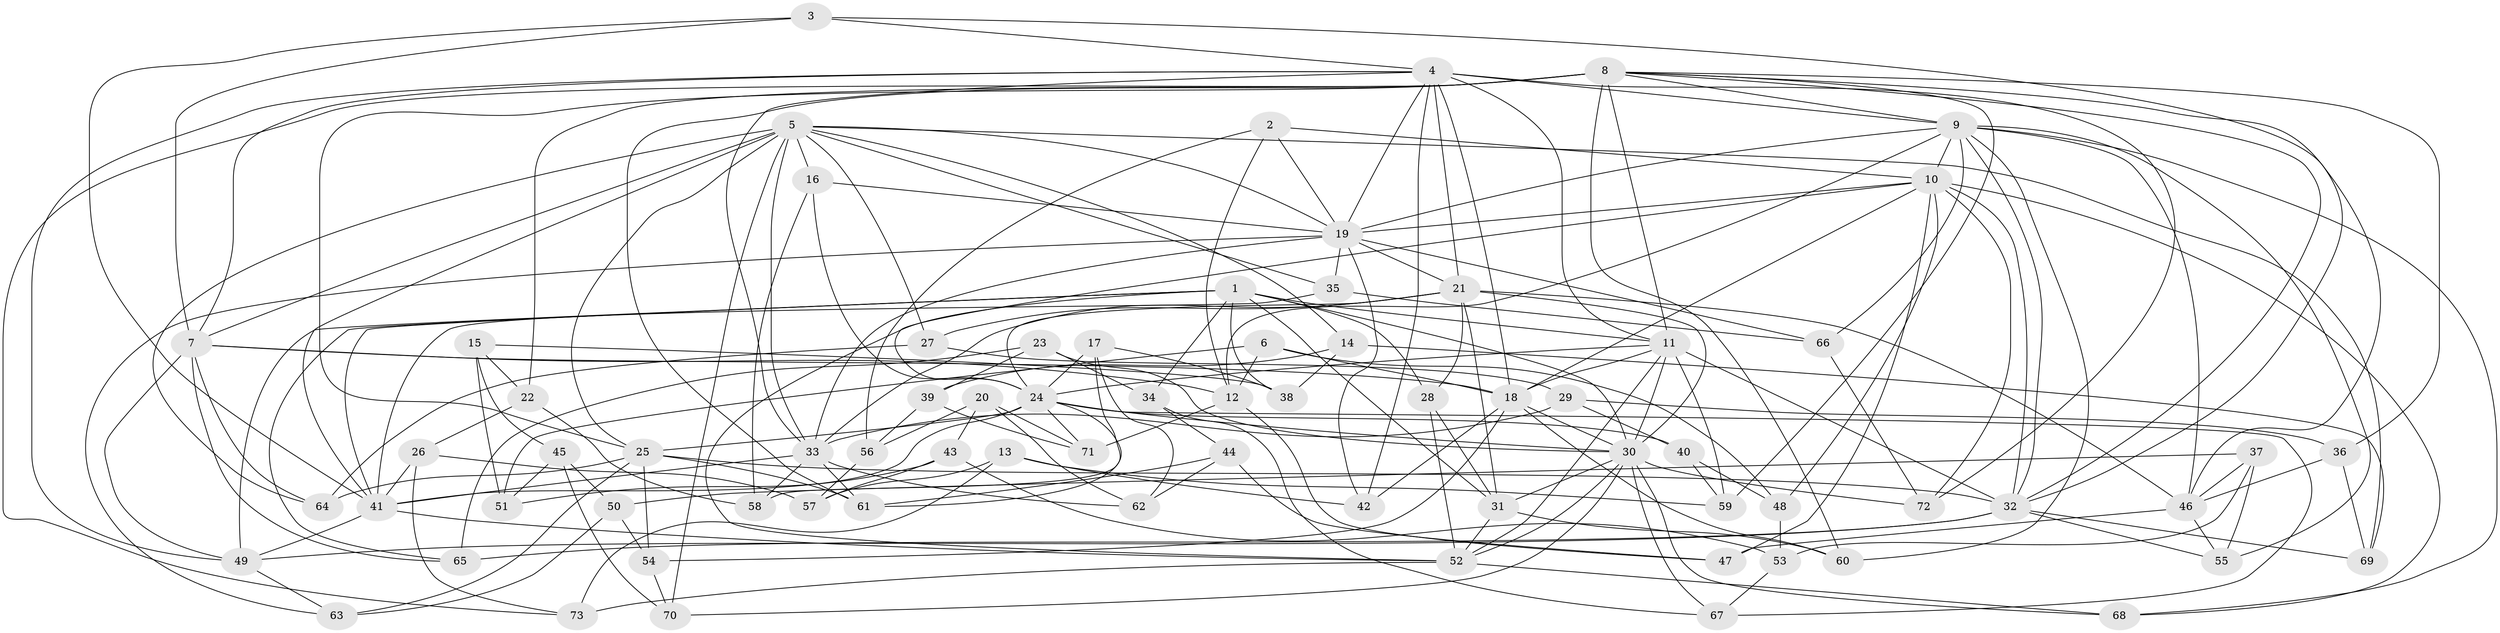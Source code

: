 // original degree distribution, {4: 1.0}
// Generated by graph-tools (version 1.1) at 2025/38/03/09/25 02:38:08]
// undirected, 73 vertices, 205 edges
graph export_dot {
graph [start="1"]
  node [color=gray90,style=filled];
  1;
  2;
  3;
  4;
  5;
  6;
  7;
  8;
  9;
  10;
  11;
  12;
  13;
  14;
  15;
  16;
  17;
  18;
  19;
  20;
  21;
  22;
  23;
  24;
  25;
  26;
  27;
  28;
  29;
  30;
  31;
  32;
  33;
  34;
  35;
  36;
  37;
  38;
  39;
  40;
  41;
  42;
  43;
  44;
  45;
  46;
  47;
  48;
  49;
  50;
  51;
  52;
  53;
  54;
  55;
  56;
  57;
  58;
  59;
  60;
  61;
  62;
  63;
  64;
  65;
  66;
  67;
  68;
  69;
  70;
  71;
  72;
  73;
  1 -- 11 [weight=1.0];
  1 -- 28 [weight=1.0];
  1 -- 30 [weight=1.0];
  1 -- 31 [weight=1.0];
  1 -- 34 [weight=1.0];
  1 -- 38 [weight=1.0];
  1 -- 41 [weight=2.0];
  1 -- 49 [weight=2.0];
  1 -- 52 [weight=1.0];
  1 -- 65 [weight=1.0];
  2 -- 10 [weight=1.0];
  2 -- 12 [weight=1.0];
  2 -- 19 [weight=1.0];
  2 -- 56 [weight=1.0];
  3 -- 4 [weight=1.0];
  3 -- 7 [weight=1.0];
  3 -- 32 [weight=1.0];
  3 -- 41 [weight=1.0];
  4 -- 7 [weight=1.0];
  4 -- 9 [weight=1.0];
  4 -- 11 [weight=1.0];
  4 -- 18 [weight=1.0];
  4 -- 19 [weight=1.0];
  4 -- 21 [weight=2.0];
  4 -- 33 [weight=1.0];
  4 -- 42 [weight=1.0];
  4 -- 49 [weight=1.0];
  4 -- 72 [weight=1.0];
  5 -- 7 [weight=1.0];
  5 -- 14 [weight=1.0];
  5 -- 16 [weight=1.0];
  5 -- 19 [weight=1.0];
  5 -- 25 [weight=1.0];
  5 -- 27 [weight=1.0];
  5 -- 33 [weight=1.0];
  5 -- 35 [weight=1.0];
  5 -- 41 [weight=1.0];
  5 -- 64 [weight=1.0];
  5 -- 69 [weight=1.0];
  5 -- 70 [weight=1.0];
  6 -- 12 [weight=1.0];
  6 -- 18 [weight=1.0];
  6 -- 48 [weight=1.0];
  6 -- 51 [weight=1.0];
  7 -- 12 [weight=2.0];
  7 -- 18 [weight=2.0];
  7 -- 49 [weight=1.0];
  7 -- 64 [weight=1.0];
  7 -- 65 [weight=1.0];
  8 -- 9 [weight=1.0];
  8 -- 11 [weight=1.0];
  8 -- 22 [weight=1.0];
  8 -- 25 [weight=1.0];
  8 -- 32 [weight=1.0];
  8 -- 36 [weight=1.0];
  8 -- 46 [weight=1.0];
  8 -- 59 [weight=1.0];
  8 -- 60 [weight=1.0];
  8 -- 61 [weight=2.0];
  8 -- 73 [weight=1.0];
  9 -- 10 [weight=1.0];
  9 -- 12 [weight=2.0];
  9 -- 19 [weight=1.0];
  9 -- 32 [weight=1.0];
  9 -- 46 [weight=1.0];
  9 -- 55 [weight=1.0];
  9 -- 60 [weight=1.0];
  9 -- 66 [weight=1.0];
  9 -- 68 [weight=1.0];
  10 -- 18 [weight=1.0];
  10 -- 19 [weight=1.0];
  10 -- 24 [weight=1.0];
  10 -- 32 [weight=1.0];
  10 -- 47 [weight=1.0];
  10 -- 48 [weight=1.0];
  10 -- 68 [weight=1.0];
  10 -- 72 [weight=1.0];
  11 -- 18 [weight=1.0];
  11 -- 24 [weight=1.0];
  11 -- 30 [weight=1.0];
  11 -- 32 [weight=2.0];
  11 -- 52 [weight=1.0];
  11 -- 59 [weight=1.0];
  12 -- 47 [weight=1.0];
  12 -- 71 [weight=1.0];
  13 -- 42 [weight=1.0];
  13 -- 57 [weight=1.0];
  13 -- 59 [weight=1.0];
  13 -- 73 [weight=1.0];
  14 -- 38 [weight=1.0];
  14 -- 39 [weight=1.0];
  14 -- 69 [weight=1.0];
  15 -- 22 [weight=1.0];
  15 -- 38 [weight=1.0];
  15 -- 45 [weight=1.0];
  15 -- 51 [weight=1.0];
  16 -- 19 [weight=1.0];
  16 -- 24 [weight=1.0];
  16 -- 58 [weight=1.0];
  17 -- 24 [weight=1.0];
  17 -- 38 [weight=1.0];
  17 -- 58 [weight=1.0];
  17 -- 62 [weight=1.0];
  18 -- 30 [weight=1.0];
  18 -- 42 [weight=1.0];
  18 -- 54 [weight=1.0];
  18 -- 60 [weight=1.0];
  19 -- 21 [weight=1.0];
  19 -- 33 [weight=1.0];
  19 -- 35 [weight=1.0];
  19 -- 42 [weight=1.0];
  19 -- 63 [weight=1.0];
  19 -- 66 [weight=1.0];
  20 -- 43 [weight=1.0];
  20 -- 56 [weight=1.0];
  20 -- 62 [weight=1.0];
  20 -- 71 [weight=1.0];
  21 -- 24 [weight=1.0];
  21 -- 27 [weight=1.0];
  21 -- 28 [weight=1.0];
  21 -- 30 [weight=1.0];
  21 -- 31 [weight=1.0];
  21 -- 33 [weight=2.0];
  21 -- 46 [weight=2.0];
  22 -- 26 [weight=1.0];
  22 -- 58 [weight=1.0];
  23 -- 30 [weight=1.0];
  23 -- 34 [weight=1.0];
  23 -- 39 [weight=1.0];
  23 -- 65 [weight=1.0];
  24 -- 25 [weight=1.0];
  24 -- 30 [weight=1.0];
  24 -- 40 [weight=1.0];
  24 -- 41 [weight=1.0];
  24 -- 61 [weight=1.0];
  24 -- 67 [weight=1.0];
  24 -- 71 [weight=1.0];
  25 -- 32 [weight=1.0];
  25 -- 54 [weight=1.0];
  25 -- 61 [weight=1.0];
  25 -- 63 [weight=1.0];
  25 -- 64 [weight=1.0];
  26 -- 41 [weight=1.0];
  26 -- 57 [weight=1.0];
  26 -- 73 [weight=1.0];
  27 -- 29 [weight=1.0];
  27 -- 64 [weight=1.0];
  28 -- 31 [weight=1.0];
  28 -- 52 [weight=1.0];
  29 -- 33 [weight=1.0];
  29 -- 36 [weight=1.0];
  29 -- 40 [weight=1.0];
  30 -- 31 [weight=1.0];
  30 -- 52 [weight=1.0];
  30 -- 67 [weight=1.0];
  30 -- 68 [weight=1.0];
  30 -- 70 [weight=1.0];
  30 -- 72 [weight=1.0];
  31 -- 52 [weight=1.0];
  31 -- 60 [weight=1.0];
  32 -- 49 [weight=2.0];
  32 -- 55 [weight=1.0];
  32 -- 65 [weight=1.0];
  32 -- 69 [weight=1.0];
  33 -- 41 [weight=1.0];
  33 -- 58 [weight=1.0];
  33 -- 61 [weight=1.0];
  33 -- 62 [weight=1.0];
  34 -- 44 [weight=1.0];
  34 -- 67 [weight=1.0];
  35 -- 41 [weight=1.0];
  35 -- 66 [weight=1.0];
  36 -- 46 [weight=1.0];
  36 -- 69 [weight=1.0];
  37 -- 46 [weight=1.0];
  37 -- 50 [weight=1.0];
  37 -- 53 [weight=1.0];
  37 -- 55 [weight=1.0];
  39 -- 56 [weight=1.0];
  39 -- 71 [weight=1.0];
  40 -- 48 [weight=1.0];
  40 -- 59 [weight=1.0];
  41 -- 49 [weight=1.0];
  41 -- 52 [weight=1.0];
  43 -- 51 [weight=1.0];
  43 -- 53 [weight=1.0];
  43 -- 57 [weight=1.0];
  44 -- 47 [weight=1.0];
  44 -- 61 [weight=1.0];
  44 -- 62 [weight=1.0];
  45 -- 50 [weight=1.0];
  45 -- 51 [weight=1.0];
  45 -- 70 [weight=1.0];
  46 -- 47 [weight=1.0];
  46 -- 55 [weight=1.0];
  48 -- 53 [weight=1.0];
  49 -- 63 [weight=1.0];
  50 -- 54 [weight=1.0];
  50 -- 63 [weight=1.0];
  52 -- 68 [weight=1.0];
  52 -- 73 [weight=1.0];
  53 -- 67 [weight=1.0];
  54 -- 70 [weight=1.0];
  56 -- 57 [weight=1.0];
  66 -- 72 [weight=1.0];
}
